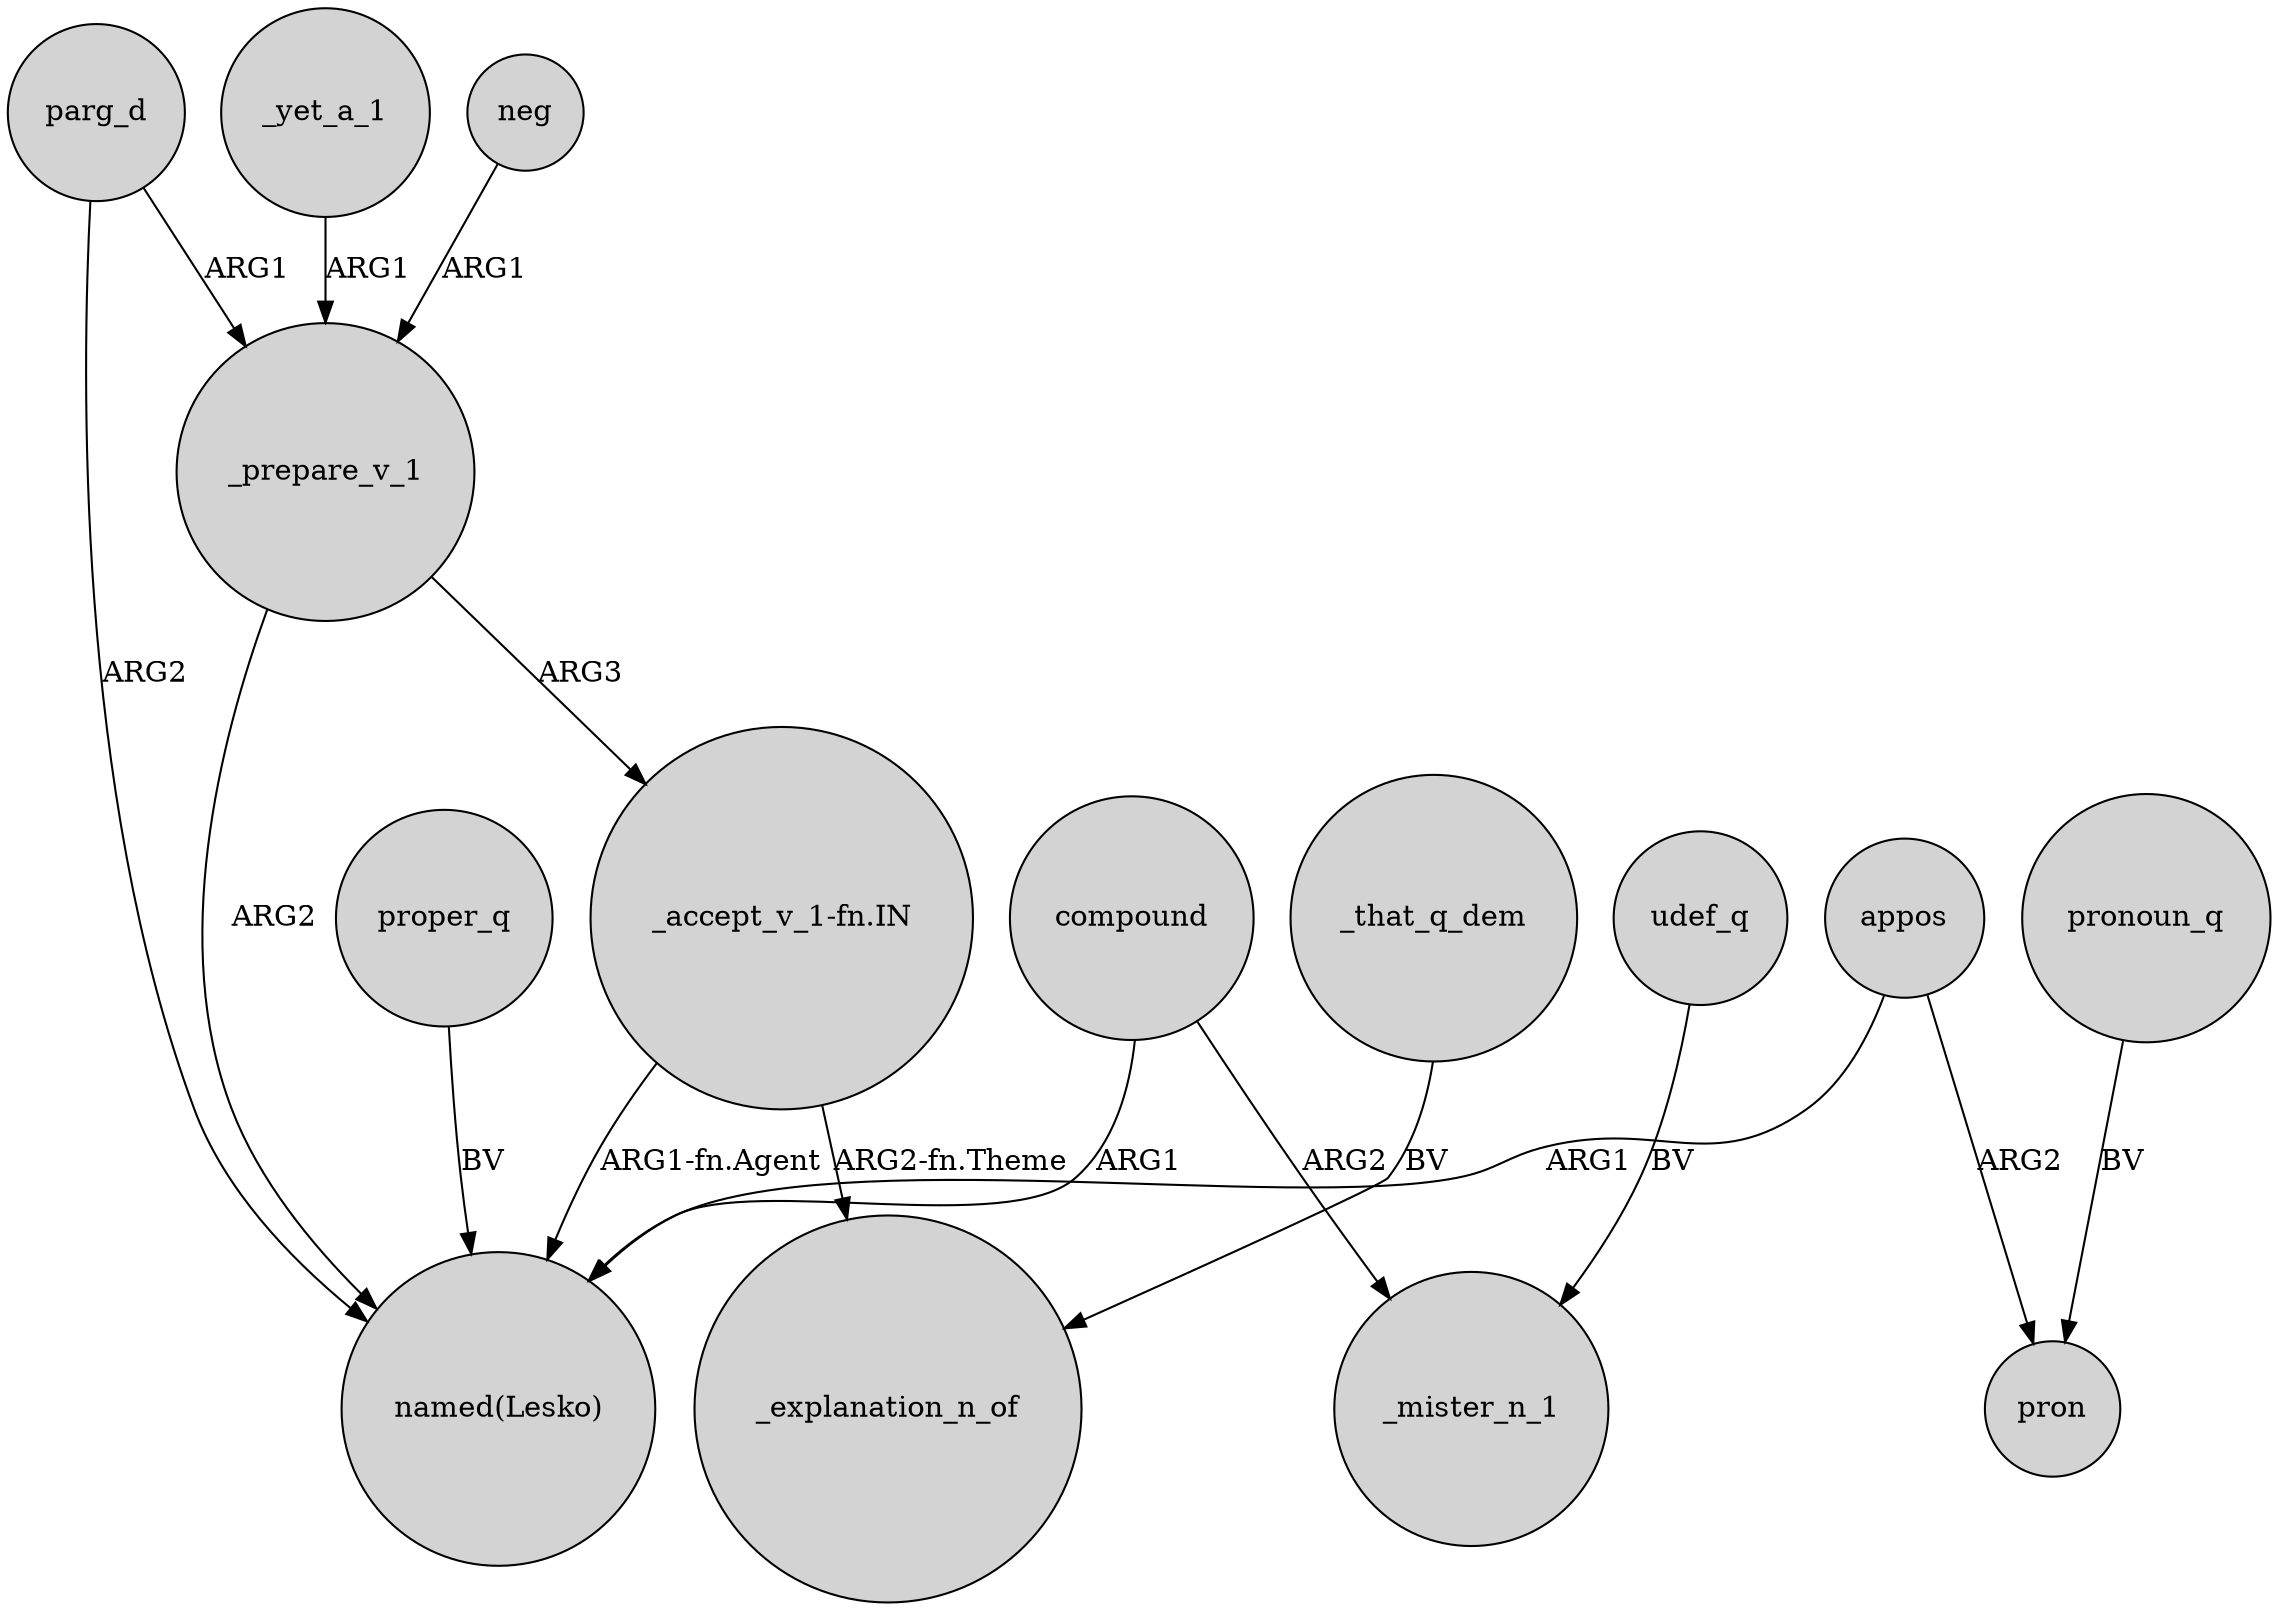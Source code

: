 digraph {
	node [shape=circle style=filled]
	parg_d -> "named(Lesko)" [label=ARG2]
	udef_q -> _mister_n_1 [label=BV]
	compound -> "named(Lesko)" [label=ARG1]
	_that_q_dem -> _explanation_n_of [label=BV]
	appos -> "named(Lesko)" [label=ARG1]
	"_accept_v_1-fn.IN" -> _explanation_n_of [label="ARG2-fn.Theme"]
	appos -> pron [label=ARG2]
	_yet_a_1 -> _prepare_v_1 [label=ARG1]
	_prepare_v_1 -> "named(Lesko)" [label=ARG2]
	"_accept_v_1-fn.IN" -> "named(Lesko)" [label="ARG1-fn.Agent"]
	parg_d -> _prepare_v_1 [label=ARG1]
	_prepare_v_1 -> "_accept_v_1-fn.IN" [label=ARG3]
	compound -> _mister_n_1 [label=ARG2]
	proper_q -> "named(Lesko)" [label=BV]
	neg -> _prepare_v_1 [label=ARG1]
	pronoun_q -> pron [label=BV]
}
